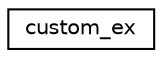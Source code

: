 digraph "Graphical Class Hierarchy"
{
  edge [fontname="Helvetica",fontsize="10",labelfontname="Helvetica",labelfontsize="10"];
  node [fontname="Helvetica",fontsize="10",shape=record];
  rankdir="LR";
  Node1 [label="custom_ex",height=0.2,width=0.4,color="black", fillcolor="white", style="filled",URL="$structcustom__ex.html"];
}
